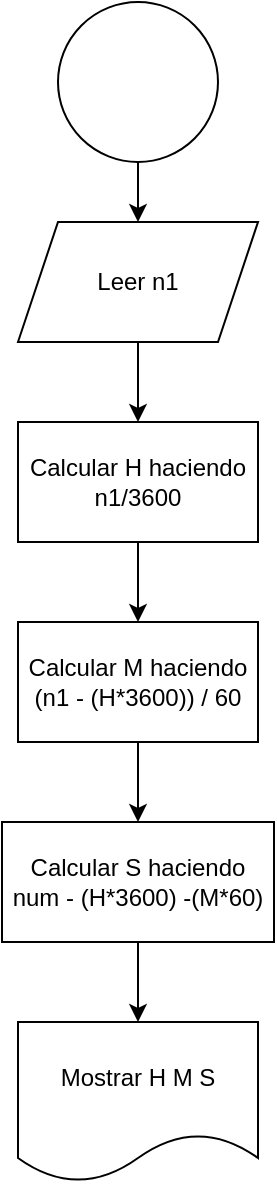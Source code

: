 <mxfile version="13.7.9" type="device"><diagram id="t3NdaptU4GhgsxrPcW6j" name="Página-1"><mxGraphModel dx="1422" dy="822" grid="1" gridSize="10" guides="1" tooltips="1" connect="1" arrows="1" fold="1" page="1" pageScale="1" pageWidth="827" pageHeight="1169" math="0" shadow="0"><root><mxCell id="0"/><mxCell id="1" parent="0"/><mxCell id="z6pizJ2qYDLcSVeoOw5V-5" value="" style="edgeStyle=orthogonalEdgeStyle;rounded=0;orthogonalLoop=1;jettySize=auto;html=1;" edge="1" parent="1" source="z6pizJ2qYDLcSVeoOw5V-1" target="z6pizJ2qYDLcSVeoOw5V-4"><mxGeometry relative="1" as="geometry"/></mxCell><mxCell id="z6pizJ2qYDLcSVeoOw5V-1" value="" style="ellipse;whiteSpace=wrap;html=1;aspect=fixed;" vertex="1" parent="1"><mxGeometry x="374" y="10" width="80" height="80" as="geometry"/></mxCell><mxCell id="z6pizJ2qYDLcSVeoOw5V-7" value="" style="edgeStyle=orthogonalEdgeStyle;rounded=0;orthogonalLoop=1;jettySize=auto;html=1;" edge="1" parent="1" source="z6pizJ2qYDLcSVeoOw5V-4" target="z6pizJ2qYDLcSVeoOw5V-6"><mxGeometry relative="1" as="geometry"/></mxCell><mxCell id="z6pizJ2qYDLcSVeoOw5V-4" value="Leer n1" style="shape=parallelogram;perimeter=parallelogramPerimeter;whiteSpace=wrap;html=1;fixedSize=1;" vertex="1" parent="1"><mxGeometry x="354" y="120" width="120" height="60" as="geometry"/></mxCell><mxCell id="z6pizJ2qYDLcSVeoOw5V-11" value="" style="edgeStyle=orthogonalEdgeStyle;rounded=0;orthogonalLoop=1;jettySize=auto;html=1;" edge="1" parent="1" source="z6pizJ2qYDLcSVeoOw5V-6" target="z6pizJ2qYDLcSVeoOw5V-10"><mxGeometry relative="1" as="geometry"/></mxCell><mxCell id="z6pizJ2qYDLcSVeoOw5V-6" value="Calcular H haciendo n1/3600" style="whiteSpace=wrap;html=1;" vertex="1" parent="1"><mxGeometry x="354" y="220" width="120" height="60" as="geometry"/></mxCell><mxCell id="z6pizJ2qYDLcSVeoOw5V-13" value="" style="edgeStyle=orthogonalEdgeStyle;rounded=0;orthogonalLoop=1;jettySize=auto;html=1;" edge="1" parent="1" source="z6pizJ2qYDLcSVeoOw5V-10" target="z6pizJ2qYDLcSVeoOw5V-12"><mxGeometry relative="1" as="geometry"/></mxCell><mxCell id="z6pizJ2qYDLcSVeoOw5V-10" value="Calcular M haciendo&lt;br&gt;(n1 - (H*3600)) / 60" style="whiteSpace=wrap;html=1;" vertex="1" parent="1"><mxGeometry x="354" y="320" width="120" height="60" as="geometry"/></mxCell><mxCell id="z6pizJ2qYDLcSVeoOw5V-15" value="" style="edgeStyle=orthogonalEdgeStyle;rounded=0;orthogonalLoop=1;jettySize=auto;html=1;" edge="1" parent="1" source="z6pizJ2qYDLcSVeoOw5V-12" target="z6pizJ2qYDLcSVeoOw5V-14"><mxGeometry relative="1" as="geometry"/></mxCell><mxCell id="z6pizJ2qYDLcSVeoOw5V-12" value="Calcular S haciendo&lt;br&gt;num - (H*3600) -(M*60)" style="whiteSpace=wrap;html=1;" vertex="1" parent="1"><mxGeometry x="346" y="420" width="136" height="60" as="geometry"/></mxCell><mxCell id="z6pizJ2qYDLcSVeoOw5V-14" value="Mostrar H M S" style="shape=document;whiteSpace=wrap;html=1;boundedLbl=1;" vertex="1" parent="1"><mxGeometry x="354" y="520" width="120" height="80" as="geometry"/></mxCell></root></mxGraphModel></diagram></mxfile>